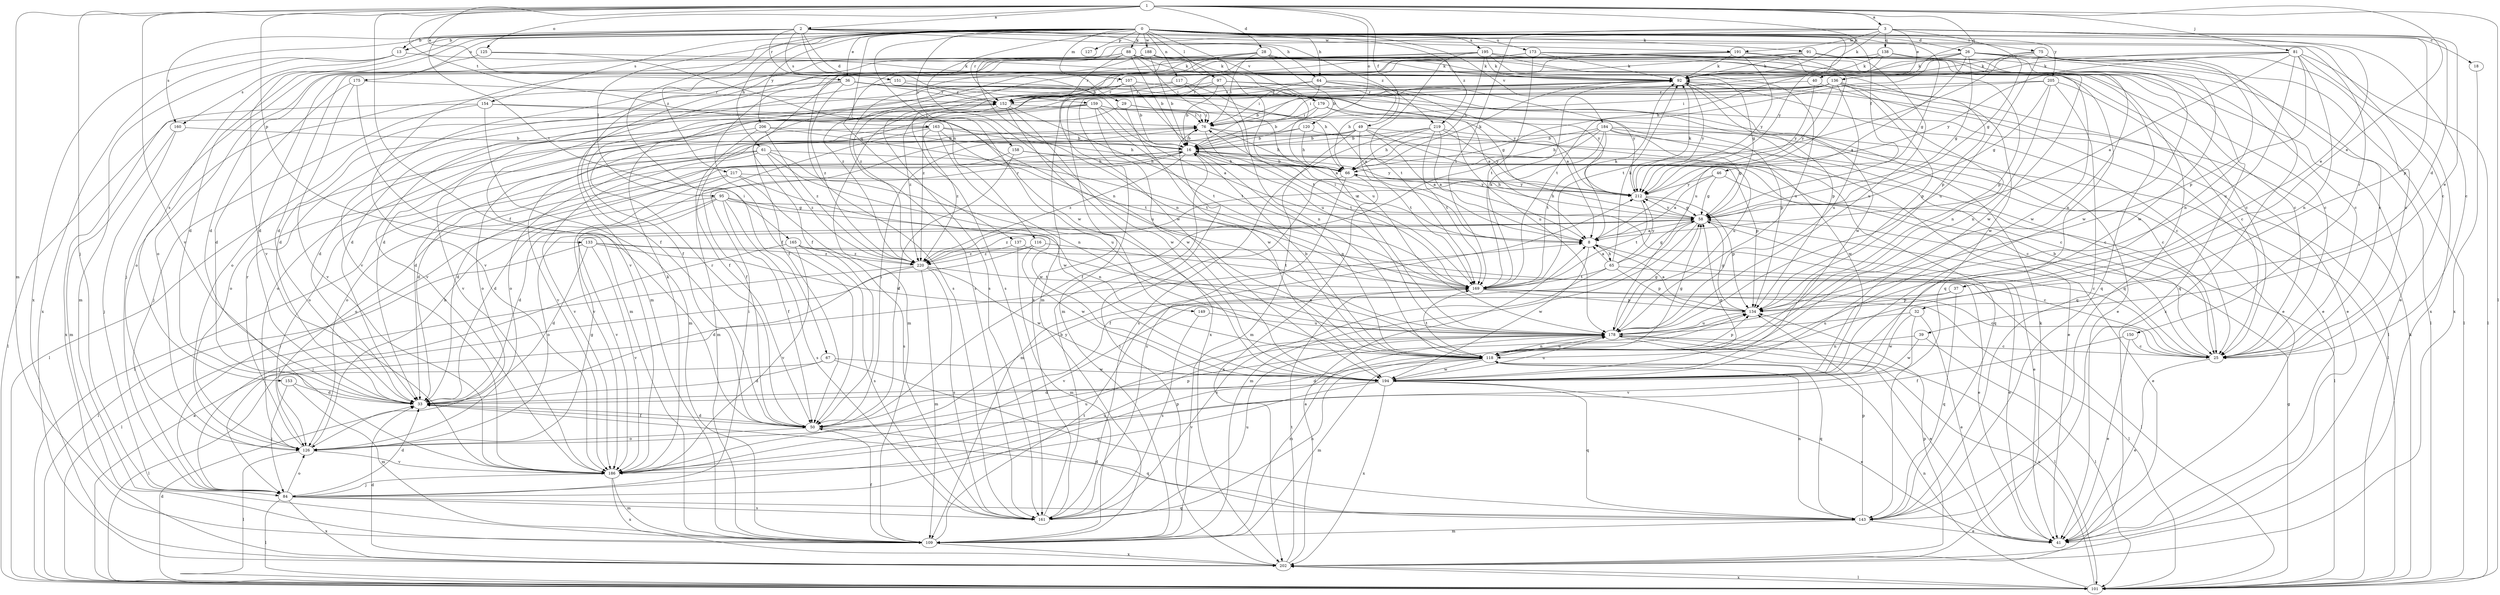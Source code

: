 strict digraph  {
0;
1;
2;
3;
8;
13;
16;
18;
25;
26;
28;
29;
32;
33;
36;
37;
39;
40;
41;
46;
49;
50;
58;
61;
64;
65;
66;
67;
75;
76;
81;
84;
88;
91;
92;
95;
97;
101;
107;
109;
116;
117;
118;
120;
125;
126;
127;
133;
134;
136;
137;
138;
143;
149;
150;
151;
152;
153;
154;
158;
159;
160;
161;
163;
165;
169;
173;
175;
178;
179;
184;
186;
188;
191;
194;
195;
202;
205;
206;
212;
217;
219;
220;
0 -> 13  [label=b];
0 -> 18  [label=c];
0 -> 25  [label=c];
0 -> 26  [label=d];
0 -> 36  [label=e];
0 -> 46  [label=f];
0 -> 58  [label=g];
0 -> 61  [label=h];
0 -> 64  [label=h];
0 -> 67  [label=i];
0 -> 75  [label=i];
0 -> 88  [label=k];
0 -> 91  [label=k];
0 -> 95  [label=l];
0 -> 97  [label=l];
0 -> 107  [label=m];
0 -> 116  [label=n];
0 -> 117  [label=n];
0 -> 118  [label=n];
0 -> 127  [label=p];
0 -> 149  [label=r];
0 -> 153  [label=s];
0 -> 154  [label=s];
0 -> 158  [label=s];
0 -> 173  [label=u];
0 -> 175  [label=u];
0 -> 179  [label=v];
0 -> 184  [label=v];
0 -> 186  [label=v];
0 -> 188  [label=w];
0 -> 195  [label=x];
0 -> 202  [label=x];
0 -> 205  [label=y];
0 -> 206  [label=y];
0 -> 212  [label=y];
0 -> 217  [label=z];
0 -> 219  [label=z];
1 -> 2  [label=a];
1 -> 3  [label=a];
1 -> 28  [label=d];
1 -> 36  [label=e];
1 -> 37  [label=e];
1 -> 49  [label=f];
1 -> 50  [label=f];
1 -> 81  [label=j];
1 -> 84  [label=j];
1 -> 92  [label=k];
1 -> 101  [label=l];
1 -> 109  [label=m];
1 -> 120  [label=o];
1 -> 125  [label=o];
1 -> 133  [label=p];
1 -> 136  [label=q];
1 -> 163  [label=t];
1 -> 186  [label=v];
2 -> 13  [label=b];
2 -> 16  [label=b];
2 -> 25  [label=c];
2 -> 29  [label=d];
2 -> 64  [label=h];
2 -> 150  [label=r];
2 -> 151  [label=r];
2 -> 159  [label=s];
2 -> 160  [label=s];
2 -> 165  [label=t];
2 -> 191  [label=w];
2 -> 219  [label=z];
3 -> 32  [label=d];
3 -> 37  [label=e];
3 -> 39  [label=e];
3 -> 40  [label=e];
3 -> 58  [label=g];
3 -> 92  [label=k];
3 -> 134  [label=p];
3 -> 137  [label=q];
3 -> 138  [label=q];
3 -> 152  [label=r];
3 -> 169  [label=t];
3 -> 191  [label=w];
8 -> 41  [label=e];
8 -> 65  [label=h];
8 -> 76  [label=i];
8 -> 92  [label=k];
8 -> 194  [label=w];
13 -> 92  [label=k];
13 -> 109  [label=m];
13 -> 160  [label=s];
13 -> 202  [label=x];
16 -> 25  [label=c];
16 -> 66  [label=h];
16 -> 101  [label=l];
16 -> 118  [label=n];
16 -> 126  [label=o];
16 -> 186  [label=v];
16 -> 212  [label=y];
16 -> 220  [label=z];
18 -> 202  [label=x];
25 -> 16  [label=b];
25 -> 41  [label=e];
26 -> 8  [label=a];
26 -> 25  [label=c];
26 -> 33  [label=d];
26 -> 58  [label=g];
26 -> 92  [label=k];
26 -> 101  [label=l];
26 -> 118  [label=n];
26 -> 169  [label=t];
26 -> 194  [label=w];
28 -> 16  [label=b];
28 -> 25  [label=c];
28 -> 33  [label=d];
28 -> 76  [label=i];
28 -> 92  [label=k];
28 -> 152  [label=r];
28 -> 161  [label=s];
28 -> 194  [label=w];
29 -> 8  [label=a];
29 -> 50  [label=f];
29 -> 76  [label=i];
29 -> 194  [label=w];
32 -> 41  [label=e];
32 -> 178  [label=u];
32 -> 186  [label=v];
32 -> 194  [label=w];
33 -> 50  [label=f];
36 -> 8  [label=a];
36 -> 33  [label=d];
36 -> 41  [label=e];
36 -> 58  [label=g];
36 -> 126  [label=o];
36 -> 152  [label=r];
36 -> 220  [label=z];
37 -> 134  [label=p];
37 -> 143  [label=q];
37 -> 186  [label=v];
39 -> 101  [label=l];
39 -> 118  [label=n];
39 -> 194  [label=w];
40 -> 41  [label=e];
40 -> 152  [label=r];
40 -> 212  [label=y];
46 -> 8  [label=a];
46 -> 58  [label=g];
46 -> 101  [label=l];
46 -> 212  [label=y];
49 -> 8  [label=a];
49 -> 16  [label=b];
49 -> 33  [label=d];
49 -> 109  [label=m];
49 -> 126  [label=o];
49 -> 169  [label=t];
49 -> 178  [label=u];
49 -> 194  [label=w];
50 -> 33  [label=d];
50 -> 76  [label=i];
50 -> 126  [label=o];
50 -> 143  [label=q];
50 -> 152  [label=r];
58 -> 8  [label=a];
58 -> 25  [label=c];
58 -> 41  [label=e];
58 -> 50  [label=f];
58 -> 66  [label=h];
58 -> 109  [label=m];
58 -> 126  [label=o];
58 -> 212  [label=y];
58 -> 220  [label=z];
61 -> 33  [label=d];
61 -> 66  [label=h];
61 -> 126  [label=o];
61 -> 178  [label=u];
61 -> 186  [label=v];
61 -> 194  [label=w];
61 -> 220  [label=z];
64 -> 8  [label=a];
64 -> 16  [label=b];
64 -> 66  [label=h];
64 -> 76  [label=i];
64 -> 152  [label=r];
64 -> 212  [label=y];
65 -> 8  [label=a];
65 -> 58  [label=g];
65 -> 92  [label=k];
65 -> 101  [label=l];
65 -> 134  [label=p];
65 -> 161  [label=s];
65 -> 169  [label=t];
65 -> 212  [label=y];
66 -> 16  [label=b];
66 -> 92  [label=k];
66 -> 109  [label=m];
66 -> 161  [label=s];
66 -> 202  [label=x];
66 -> 212  [label=y];
67 -> 33  [label=d];
67 -> 101  [label=l];
67 -> 143  [label=q];
67 -> 194  [label=w];
75 -> 25  [label=c];
75 -> 76  [label=i];
75 -> 92  [label=k];
75 -> 118  [label=n];
75 -> 169  [label=t];
75 -> 178  [label=u];
75 -> 202  [label=x];
76 -> 16  [label=b];
76 -> 25  [label=c];
76 -> 66  [label=h];
76 -> 169  [label=t];
76 -> 186  [label=v];
81 -> 8  [label=a];
81 -> 33  [label=d];
81 -> 92  [label=k];
81 -> 101  [label=l];
81 -> 118  [label=n];
81 -> 134  [label=p];
81 -> 178  [label=u];
81 -> 202  [label=x];
81 -> 212  [label=y];
84 -> 33  [label=d];
84 -> 76  [label=i];
84 -> 101  [label=l];
84 -> 126  [label=o];
84 -> 134  [label=p];
84 -> 143  [label=q];
84 -> 161  [label=s];
84 -> 178  [label=u];
84 -> 202  [label=x];
88 -> 16  [label=b];
88 -> 25  [label=c];
88 -> 50  [label=f];
88 -> 76  [label=i];
88 -> 84  [label=j];
88 -> 92  [label=k];
88 -> 118  [label=n];
88 -> 152  [label=r];
88 -> 178  [label=u];
91 -> 50  [label=f];
91 -> 92  [label=k];
91 -> 101  [label=l];
91 -> 109  [label=m];
91 -> 178  [label=u];
92 -> 41  [label=e];
92 -> 152  [label=r];
92 -> 194  [label=w];
92 -> 212  [label=y];
95 -> 33  [label=d];
95 -> 41  [label=e];
95 -> 50  [label=f];
95 -> 58  [label=g];
95 -> 84  [label=j];
95 -> 118  [label=n];
95 -> 161  [label=s];
95 -> 186  [label=v];
97 -> 16  [label=b];
97 -> 50  [label=f];
97 -> 101  [label=l];
97 -> 118  [label=n];
97 -> 134  [label=p];
97 -> 152  [label=r];
101 -> 8  [label=a];
101 -> 33  [label=d];
101 -> 58  [label=g];
101 -> 92  [label=k];
101 -> 118  [label=n];
101 -> 178  [label=u];
101 -> 202  [label=x];
107 -> 8  [label=a];
107 -> 16  [label=b];
107 -> 50  [label=f];
107 -> 126  [label=o];
107 -> 152  [label=r];
107 -> 178  [label=u];
107 -> 212  [label=y];
109 -> 50  [label=f];
109 -> 169  [label=t];
109 -> 202  [label=x];
116 -> 84  [label=j];
116 -> 169  [label=t];
116 -> 194  [label=w];
116 -> 220  [label=z];
117 -> 33  [label=d];
117 -> 66  [label=h];
117 -> 152  [label=r];
117 -> 169  [label=t];
118 -> 16  [label=b];
118 -> 33  [label=d];
118 -> 58  [label=g];
118 -> 109  [label=m];
118 -> 134  [label=p];
118 -> 143  [label=q];
118 -> 169  [label=t];
118 -> 178  [label=u];
118 -> 194  [label=w];
120 -> 16  [label=b];
120 -> 25  [label=c];
120 -> 66  [label=h];
120 -> 126  [label=o];
125 -> 33  [label=d];
125 -> 92  [label=k];
125 -> 194  [label=w];
126 -> 16  [label=b];
126 -> 58  [label=g];
126 -> 101  [label=l];
126 -> 134  [label=p];
126 -> 152  [label=r];
126 -> 186  [label=v];
133 -> 25  [label=c];
133 -> 33  [label=d];
133 -> 101  [label=l];
133 -> 178  [label=u];
133 -> 186  [label=v];
133 -> 220  [label=z];
134 -> 8  [label=a];
134 -> 58  [label=g];
134 -> 178  [label=u];
136 -> 33  [label=d];
136 -> 41  [label=e];
136 -> 76  [label=i];
136 -> 109  [label=m];
136 -> 118  [label=n];
136 -> 134  [label=p];
136 -> 152  [label=r];
136 -> 178  [label=u];
136 -> 194  [label=w];
136 -> 212  [label=y];
136 -> 220  [label=z];
137 -> 109  [label=m];
137 -> 118  [label=n];
137 -> 220  [label=z];
138 -> 66  [label=h];
138 -> 92  [label=k];
138 -> 143  [label=q];
138 -> 161  [label=s];
138 -> 194  [label=w];
143 -> 33  [label=d];
143 -> 41  [label=e];
143 -> 109  [label=m];
143 -> 118  [label=n];
143 -> 134  [label=p];
149 -> 161  [label=s];
149 -> 178  [label=u];
150 -> 25  [label=c];
150 -> 41  [label=e];
150 -> 50  [label=f];
151 -> 152  [label=r];
151 -> 186  [label=v];
151 -> 212  [label=y];
152 -> 76  [label=i];
152 -> 109  [label=m];
152 -> 169  [label=t];
152 -> 194  [label=w];
152 -> 202  [label=x];
152 -> 220  [label=z];
153 -> 33  [label=d];
153 -> 84  [label=j];
153 -> 109  [label=m];
154 -> 76  [label=i];
154 -> 84  [label=j];
154 -> 109  [label=m];
154 -> 178  [label=u];
154 -> 202  [label=x];
158 -> 33  [label=d];
158 -> 50  [label=f];
158 -> 66  [label=h];
158 -> 134  [label=p];
159 -> 8  [label=a];
159 -> 33  [label=d];
159 -> 76  [label=i];
159 -> 101  [label=l];
159 -> 134  [label=p];
159 -> 169  [label=t];
159 -> 186  [label=v];
159 -> 194  [label=w];
160 -> 16  [label=b];
160 -> 84  [label=j];
160 -> 109  [label=m];
161 -> 16  [label=b];
161 -> 92  [label=k];
161 -> 118  [label=n];
161 -> 178  [label=u];
163 -> 16  [label=b];
163 -> 50  [label=f];
163 -> 66  [label=h];
163 -> 101  [label=l];
163 -> 118  [label=n];
163 -> 126  [label=o];
163 -> 169  [label=t];
163 -> 220  [label=z];
165 -> 41  [label=e];
165 -> 84  [label=j];
165 -> 161  [label=s];
165 -> 186  [label=v];
165 -> 220  [label=z];
169 -> 25  [label=c];
169 -> 92  [label=k];
169 -> 101  [label=l];
169 -> 134  [label=p];
173 -> 25  [label=c];
173 -> 41  [label=e];
173 -> 50  [label=f];
173 -> 92  [label=k];
173 -> 126  [label=o];
173 -> 134  [label=p];
173 -> 169  [label=t];
173 -> 186  [label=v];
173 -> 194  [label=w];
175 -> 33  [label=d];
175 -> 109  [label=m];
175 -> 152  [label=r];
175 -> 186  [label=v];
178 -> 25  [label=c];
178 -> 41  [label=e];
178 -> 58  [label=g];
178 -> 101  [label=l];
178 -> 109  [label=m];
178 -> 118  [label=n];
179 -> 16  [label=b];
179 -> 25  [label=c];
179 -> 76  [label=i];
179 -> 178  [label=u];
184 -> 16  [label=b];
184 -> 25  [label=c];
184 -> 50  [label=f];
184 -> 58  [label=g];
184 -> 66  [label=h];
184 -> 101  [label=l];
184 -> 143  [label=q];
184 -> 169  [label=t];
184 -> 220  [label=z];
186 -> 84  [label=j];
186 -> 92  [label=k];
186 -> 109  [label=m];
186 -> 178  [label=u];
186 -> 202  [label=x];
186 -> 212  [label=y];
188 -> 16  [label=b];
188 -> 92  [label=k];
188 -> 109  [label=m];
188 -> 143  [label=q];
188 -> 161  [label=s];
188 -> 178  [label=u];
191 -> 25  [label=c];
191 -> 92  [label=k];
191 -> 143  [label=q];
191 -> 178  [label=u];
191 -> 186  [label=v];
191 -> 194  [label=w];
191 -> 212  [label=y];
191 -> 220  [label=z];
194 -> 33  [label=d];
194 -> 41  [label=e];
194 -> 58  [label=g];
194 -> 143  [label=q];
194 -> 178  [label=u];
194 -> 186  [label=v];
194 -> 202  [label=x];
195 -> 58  [label=g];
195 -> 66  [label=h];
195 -> 92  [label=k];
195 -> 134  [label=p];
195 -> 143  [label=q];
195 -> 161  [label=s];
195 -> 169  [label=t];
195 -> 178  [label=u];
195 -> 186  [label=v];
195 -> 220  [label=z];
202 -> 8  [label=a];
202 -> 33  [label=d];
202 -> 76  [label=i];
202 -> 92  [label=k];
202 -> 101  [label=l];
202 -> 134  [label=p];
202 -> 169  [label=t];
205 -> 25  [label=c];
205 -> 58  [label=g];
205 -> 76  [label=i];
205 -> 118  [label=n];
205 -> 143  [label=q];
205 -> 152  [label=r];
206 -> 16  [label=b];
206 -> 109  [label=m];
206 -> 126  [label=o];
206 -> 169  [label=t];
206 -> 220  [label=z];
212 -> 58  [label=g];
212 -> 66  [label=h];
212 -> 92  [label=k];
212 -> 134  [label=p];
212 -> 169  [label=t];
217 -> 33  [label=d];
217 -> 126  [label=o];
217 -> 161  [label=s];
217 -> 194  [label=w];
217 -> 212  [label=y];
219 -> 8  [label=a];
219 -> 16  [label=b];
219 -> 41  [label=e];
219 -> 66  [label=h];
219 -> 161  [label=s];
219 -> 169  [label=t];
219 -> 212  [label=y];
220 -> 33  [label=d];
220 -> 101  [label=l];
220 -> 109  [label=m];
220 -> 161  [label=s];
220 -> 169  [label=t];
220 -> 194  [label=w];
}
